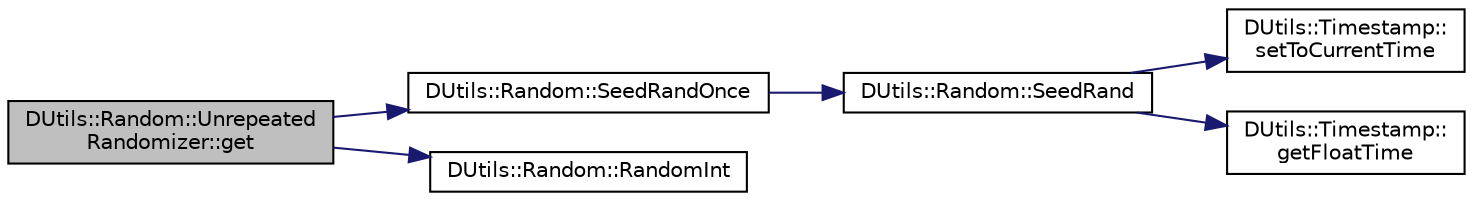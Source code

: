 digraph "DUtils::Random::UnrepeatedRandomizer::get"
{
  edge [fontname="Helvetica",fontsize="10",labelfontname="Helvetica",labelfontsize="10"];
  node [fontname="Helvetica",fontsize="10",shape=record];
  rankdir="LR";
  Node8 [label="DUtils::Random::Unrepeated\lRandomizer::get",height=0.2,width=0.4,color="black", fillcolor="grey75", style="filled", fontcolor="black"];
  Node8 -> Node9 [color="midnightblue",fontsize="10",style="solid",fontname="Helvetica"];
  Node9 [label="DUtils::Random::SeedRandOnce",height=0.2,width=0.4,color="black", fillcolor="white", style="filled",URL="$class_d_utils_1_1_random.html#a168e77d82ce1e66c6759e97ef27adbbc"];
  Node9 -> Node10 [color="midnightblue",fontsize="10",style="solid",fontname="Helvetica"];
  Node10 [label="DUtils::Random::SeedRand",height=0.2,width=0.4,color="black", fillcolor="white", style="filled",URL="$class_d_utils_1_1_random.html#a719a6489316343a771e062f0be58050f"];
  Node10 -> Node11 [color="midnightblue",fontsize="10",style="solid",fontname="Helvetica"];
  Node11 [label="DUtils::Timestamp::\lsetToCurrentTime",height=0.2,width=0.4,color="black", fillcolor="white", style="filled",URL="$class_d_utils_1_1_timestamp.html#ae27c920f3833c104096213c6fb17f4d8"];
  Node10 -> Node12 [color="midnightblue",fontsize="10",style="solid",fontname="Helvetica"];
  Node12 [label="DUtils::Timestamp::\lgetFloatTime",height=0.2,width=0.4,color="black", fillcolor="white", style="filled",URL="$class_d_utils_1_1_timestamp.html#a360ea9b3a339c315f1a1eb2416787088"];
  Node8 -> Node13 [color="midnightblue",fontsize="10",style="solid",fontname="Helvetica"];
  Node13 [label="DUtils::Random::RandomInt",height=0.2,width=0.4,color="black", fillcolor="white", style="filled",URL="$class_d_utils_1_1_random.html#aa25012101ecbca54025d5430bcf93d86"];
}
